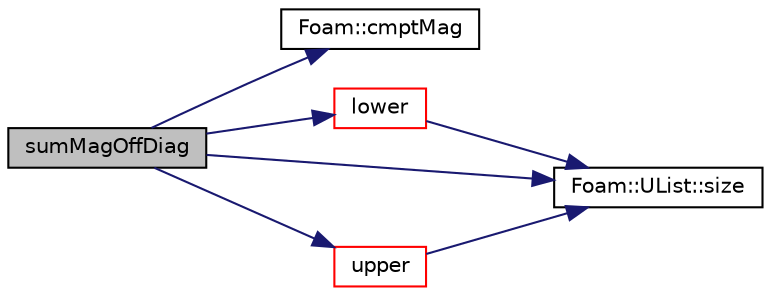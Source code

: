 digraph "sumMagOffDiag"
{
  bgcolor="transparent";
  edge [fontname="Helvetica",fontsize="10",labelfontname="Helvetica",labelfontsize="10"];
  node [fontname="Helvetica",fontsize="10",shape=record];
  rankdir="LR";
  Node892 [label="sumMagOffDiag",height=0.2,width=0.4,color="black", fillcolor="grey75", style="filled", fontcolor="black"];
  Node892 -> Node893 [color="midnightblue",fontsize="10",style="solid",fontname="Helvetica"];
  Node893 [label="Foam::cmptMag",height=0.2,width=0.4,color="black",URL="$a21851.html#acf2383c8a0a1d5fef3eb5255b950229d"];
  Node892 -> Node894 [color="midnightblue",fontsize="10",style="solid",fontname="Helvetica"];
  Node894 [label="lower",height=0.2,width=0.4,color="red",URL="$a28105.html#aed8d4c3b9386a81ed7ff9f44cb736255"];
  Node894 -> Node897 [color="midnightblue",fontsize="10",style="solid",fontname="Helvetica"];
  Node897 [label="Foam::UList::size",height=0.2,width=0.4,color="black",URL="$a26837.html#a47b3bf30da1eb3ab8076b5fbe00e0494",tooltip="Return the number of elements in the UList. "];
  Node892 -> Node897 [color="midnightblue",fontsize="10",style="solid",fontname="Helvetica"];
  Node892 -> Node898 [color="midnightblue",fontsize="10",style="solid",fontname="Helvetica"];
  Node898 [label="upper",height=0.2,width=0.4,color="red",URL="$a28105.html#a53e005fd695b53bc8dd07c670f533b39"];
  Node898 -> Node897 [color="midnightblue",fontsize="10",style="solid",fontname="Helvetica"];
}
